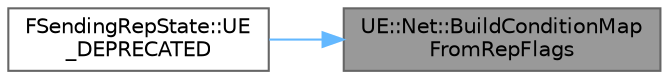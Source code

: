 digraph "UE::Net::BuildConditionMapFromRepFlags"
{
 // INTERACTIVE_SVG=YES
 // LATEX_PDF_SIZE
  bgcolor="transparent";
  edge [fontname=Helvetica,fontsize=10,labelfontname=Helvetica,labelfontsize=10];
  node [fontname=Helvetica,fontsize=10,shape=box,height=0.2,width=0.4];
  rankdir="RL";
  Node1 [id="Node000001",label="UE::Net::BuildConditionMap\lFromRepFlags",height=0.2,width=0.4,color="gray40", fillcolor="grey60", style="filled", fontcolor="black",tooltip="Builds a new ConditionMap given the input RepFlags."];
  Node1 -> Node2 [id="edge1_Node000001_Node000002",dir="back",color="steelblue1",style="solid",tooltip=" "];
  Node2 [id="Node000002",label="FSendingRepState::UE\l_DEPRECATED",height=0.2,width=0.4,color="grey40", fillcolor="white", style="filled",URL="$d2/d12/classFSendingRepState.html#a6279f71c66fba7d29d43916c656018a9",tooltip=" "];
}
